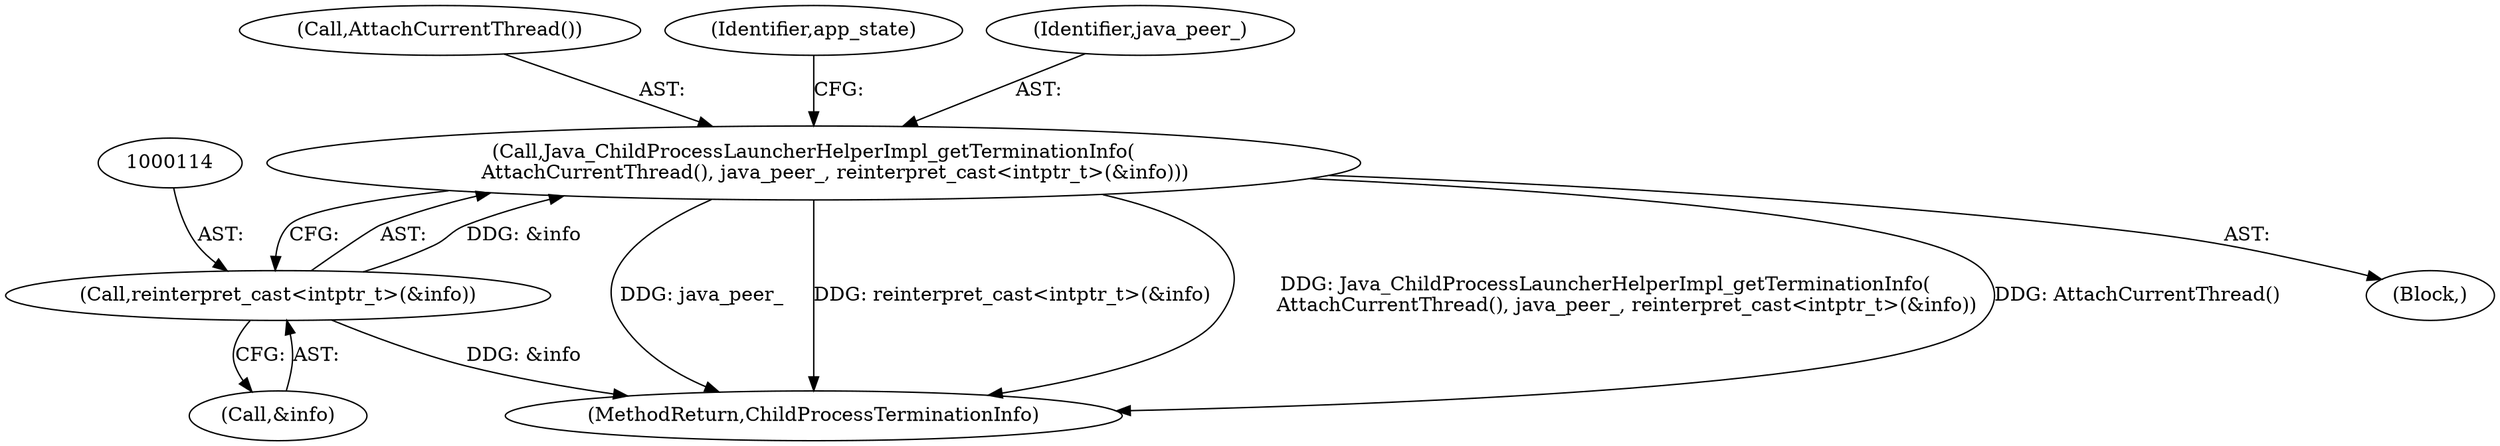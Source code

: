 digraph "1_Chrome_37a0e90a956194a066dd31edd5b5ac5045701d31@del" {
"1000110" [label="(Call,Java_ChildProcessLauncherHelperImpl_getTerminationInfo(\n       AttachCurrentThread(), java_peer_, reinterpret_cast<intptr_t>(&info)))"];
"1000113" [label="(Call,reinterpret_cast<intptr_t>(&info))"];
"1000115" [label="(Call,&info)"];
"1000111" [label="(Call,AttachCurrentThread())"];
"1000160" [label="(MethodReturn,ChildProcessTerminationInfo)"];
"1000103" [label="(Block,)"];
"1000119" [label="(Identifier,app_state)"];
"1000113" [label="(Call,reinterpret_cast<intptr_t>(&info))"];
"1000110" [label="(Call,Java_ChildProcessLauncherHelperImpl_getTerminationInfo(\n       AttachCurrentThread(), java_peer_, reinterpret_cast<intptr_t>(&info)))"];
"1000112" [label="(Identifier,java_peer_)"];
"1000110" -> "1000103"  [label="AST: "];
"1000110" -> "1000113"  [label="CFG: "];
"1000111" -> "1000110"  [label="AST: "];
"1000112" -> "1000110"  [label="AST: "];
"1000113" -> "1000110"  [label="AST: "];
"1000119" -> "1000110"  [label="CFG: "];
"1000110" -> "1000160"  [label="DDG: java_peer_"];
"1000110" -> "1000160"  [label="DDG: reinterpret_cast<intptr_t>(&info)"];
"1000110" -> "1000160"  [label="DDG: Java_ChildProcessLauncherHelperImpl_getTerminationInfo(\n       AttachCurrentThread(), java_peer_, reinterpret_cast<intptr_t>(&info))"];
"1000110" -> "1000160"  [label="DDG: AttachCurrentThread()"];
"1000113" -> "1000110"  [label="DDG: &info"];
"1000113" -> "1000115"  [label="CFG: "];
"1000114" -> "1000113"  [label="AST: "];
"1000115" -> "1000113"  [label="AST: "];
"1000113" -> "1000160"  [label="DDG: &info"];
}
